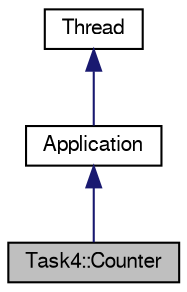 digraph "Task4::Counter"
{
  bgcolor="transparent";
  edge [fontname="FreeSans",fontsize="10",labelfontname="FreeSans",labelfontsize="10"];
  node [fontname="FreeSans",fontsize="10",shape=record];
  Node1 [label="Task4::Counter",height=0.2,width=0.4,color="black", fillcolor="grey75", style="filled" fontcolor="black"];
  Node2 -> Node1 [dir="back",color="midnightblue",fontsize="10",style="solid",fontname="FreeSans"];
  Node2 [label="Application",height=0.2,width=0.4,color="black",URL="$classApplication.html",tooltip="Basis of OOStuBs-Applications."];
  Node3 -> Node2 [dir="back",color="midnightblue",fontsize="10",style="solid",fontname="FreeSans"];
  Node3 [label="Thread",height=0.2,width=0.4,color="black",URL="$classThread.html",tooltip="Basic multitasking entity."];
}

